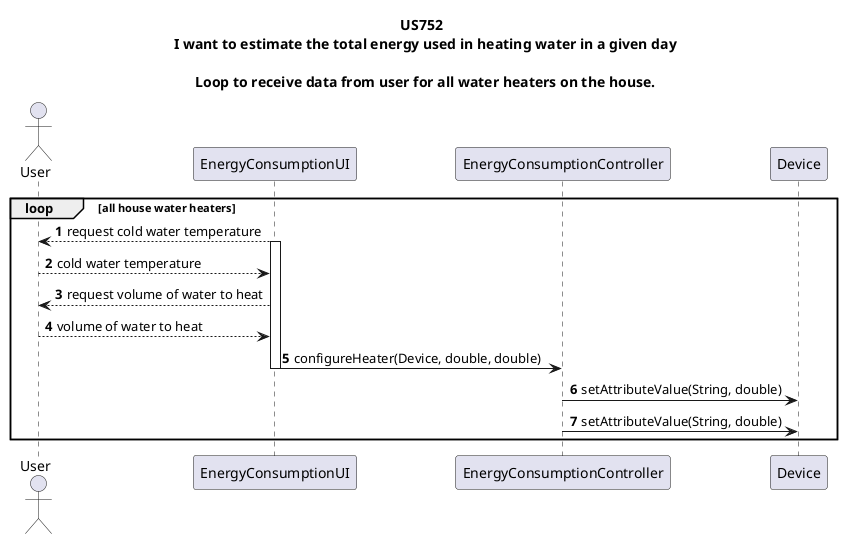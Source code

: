 @startuml

title US752 \n  I want to estimate the total energy used in heating water in a given day \n \n Loop to receive data from user for all water heaters on the house.


autonumber


actor User

loop all house water heaters
    EnergyConsumptionUI --> User: request cold water temperature
        activate EnergyConsumptionUI
    User --> EnergyConsumptionUI: cold water temperature
    EnergyConsumptionUI --> User: request volume of water to heat
    User --> EnergyConsumptionUI: volume of water to heat
    EnergyConsumptionUI -> EnergyConsumptionController: configureHeater(Device, double, double)
        deactivate EnergyConsumptionUI
    EnergyConsumptionController -> Device: setAttributeValue(String, double)
    EnergyConsumptionController -> Device: setAttributeValue(String, double)
end
@enduml